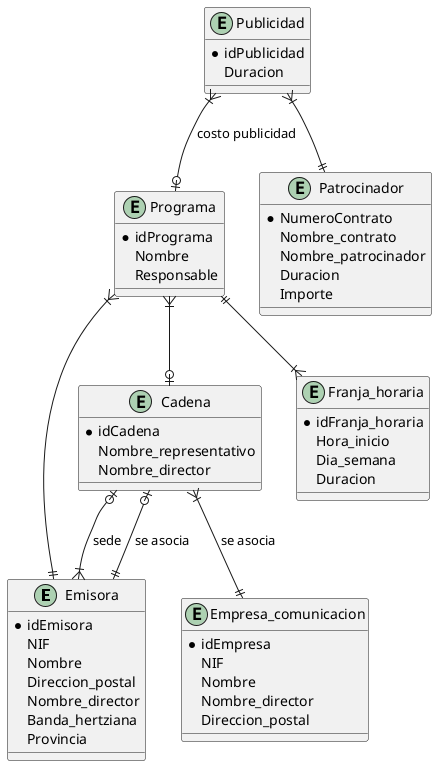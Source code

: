 @startuml Radio

entity Emisora {
  *idEmisora
  NIF
  Nombre
  Direccion_postal
  Nombre_director
  Banda_hertziana
  Provincia
}

entity Cadena {
  *idCadena
  Nombre_representativo
  Nombre_director
}

entity Programa {
  *idPrograma
  Nombre
  Responsable 
}

entity Franja_horaria {
  *idFranja_horaria
  Hora_inicio
  Dia_semana
  Duracion
}

entity Empresa_comunicacion {
  *idEmpresa
  NIF
  Nombre
  Nombre_director
  Direccion_postal
}

entity Publicidad {
  *idPublicidad
  Duracion
}

entity Patrocinador {
  *NumeroContrato
  Nombre_contrato
  Nombre_patrocinador
  Duracion
  Importe
}

Cadena |o--|{ Emisora :sede
Cadena |o--|| Emisora :se asocia
Cadena }|--|| Empresa_comunicacion :se asocia
Programa ||--|{ Franja_horaria
Programa }|--|| Emisora
Programa }|--o| Cadena
Publicidad }|--|| Patrocinador
Publicidad }|--o| Programa :costo publicidad
@enduml